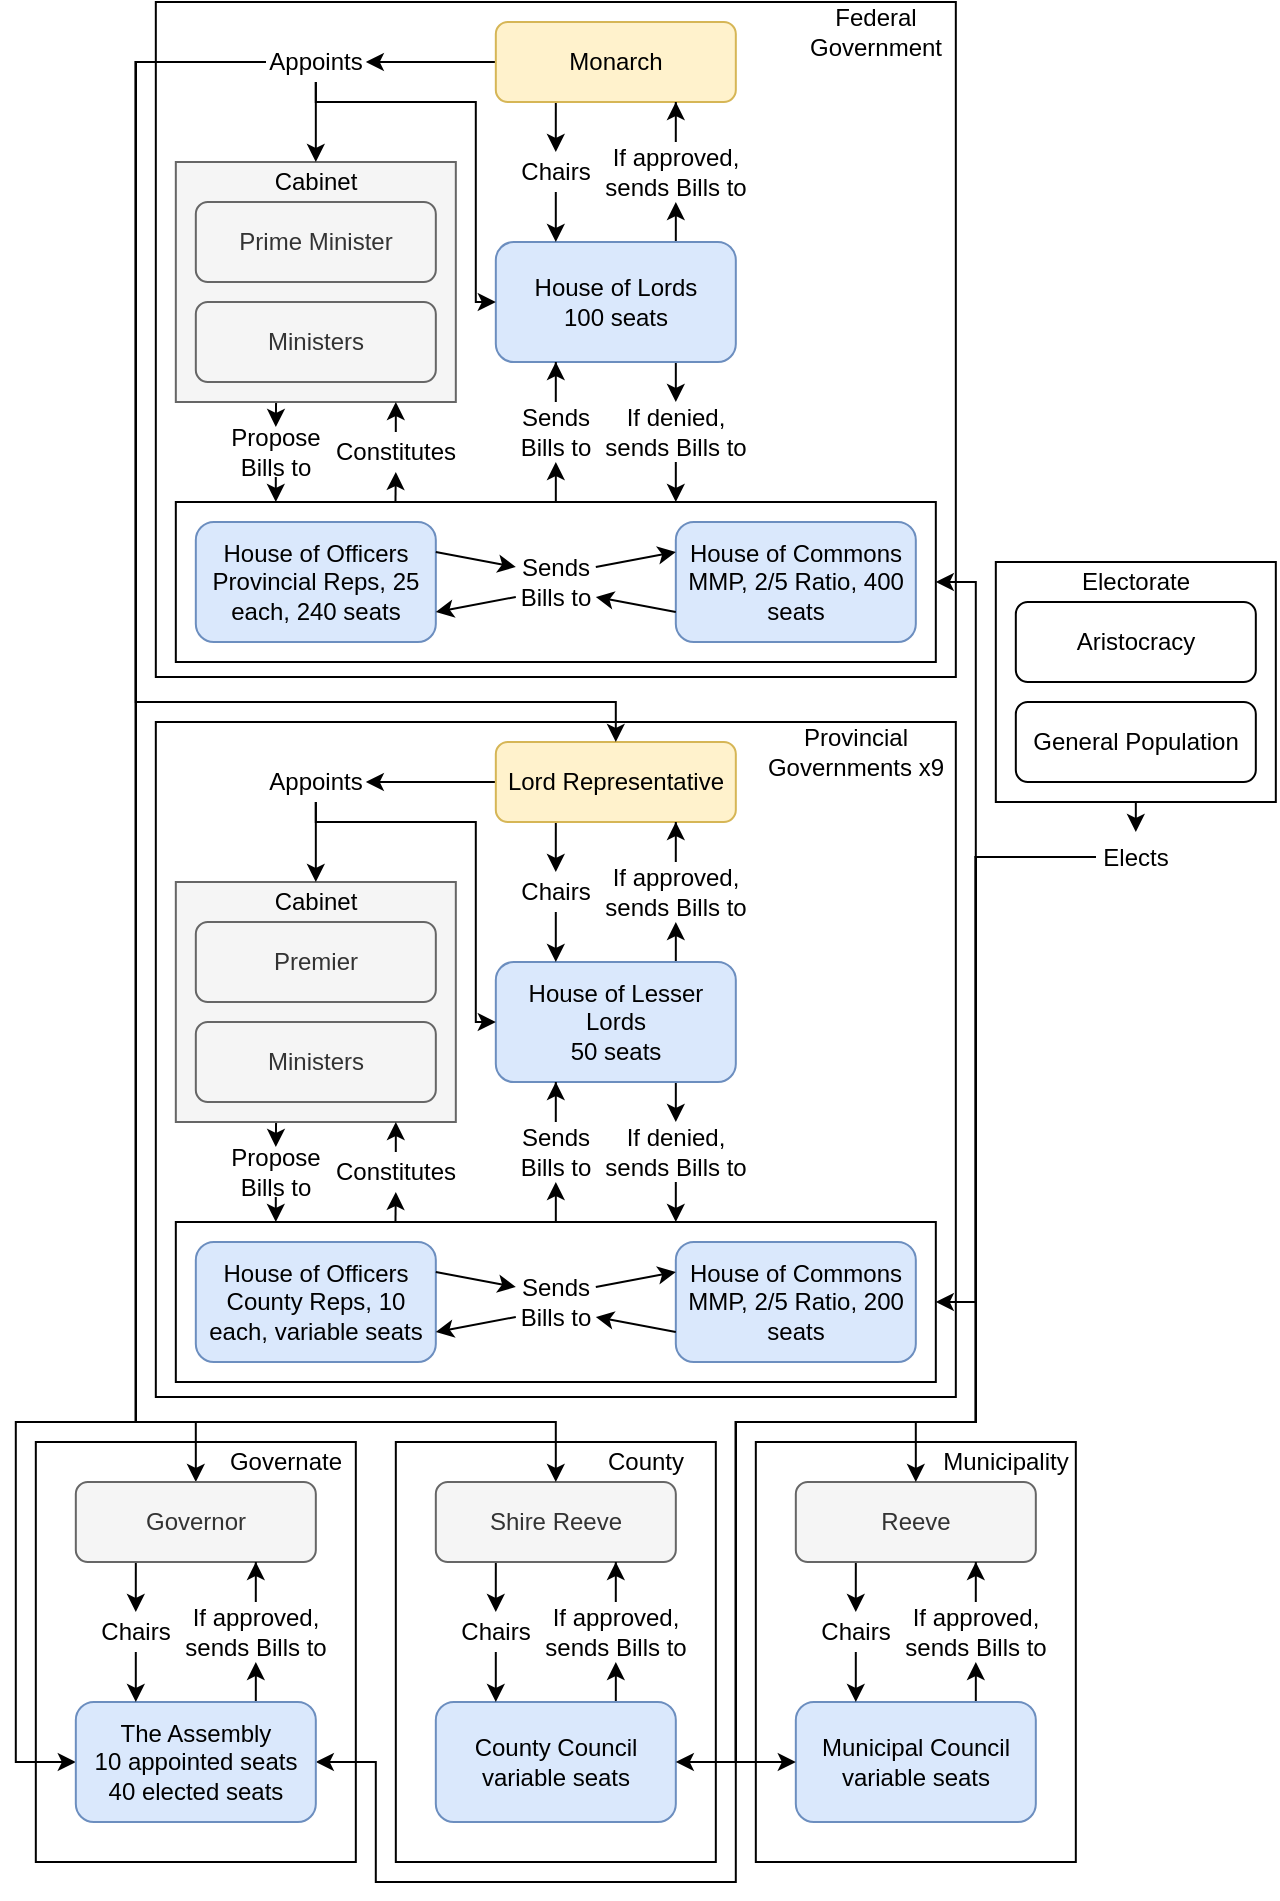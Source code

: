 <mxfile version="21.0.2" type="device"><diagram id="pOs0mMxzfDHAlMAasU0r" name="Page-1"><mxGraphModel dx="1050" dy="541" grid="1" gridSize="10" guides="1" tooltips="1" connect="1" arrows="1" fold="1" page="1" pageScale="1" pageWidth="850" pageHeight="1100" math="0" shadow="0"><root><mxCell id="0"/><mxCell id="1" parent="0"/><mxCell id="HYM-1WMebcbXAW-C8K6S-140" value="" style="rounded=0;whiteSpace=wrap;html=1;" parent="1" vertex="1"><mxGeometry x="19.91" y="730" width="160" height="210" as="geometry"/></mxCell><mxCell id="HYM-1WMebcbXAW-C8K6S-48" value="" style="rounded=0;whiteSpace=wrap;html=1;movable=1;resizable=1;rotatable=1;deletable=1;editable=1;connectable=1;" parent="1" vertex="1"><mxGeometry x="79.91" y="10" width="400" height="337.5" as="geometry"/></mxCell><mxCell id="HYM-1WMebcbXAW-C8K6S-39" style="edgeStyle=orthogonalEdgeStyle;rounded=0;orthogonalLoop=1;jettySize=auto;html=1;entryX=0.5;entryY=0;entryDx=0;entryDy=0;exitX=0.358;exitY=0.998;exitDx=0;exitDy=0;exitPerimeter=0;movable=1;resizable=1;rotatable=1;deletable=1;editable=1;connectable=1;" parent="1" source="HYM-1WMebcbXAW-C8K6S-32" target="HYM-1WMebcbXAW-C8K6S-37" edge="1"><mxGeometry relative="1" as="geometry"><Array as="points"/></mxGeometry></mxCell><mxCell id="HYM-1WMebcbXAW-C8K6S-32" value="" style="rounded=0;whiteSpace=wrap;html=1;fillColor=#f5f5f5;fontColor=#333333;strokeColor=#666666;movable=1;resizable=1;rotatable=1;deletable=1;editable=1;connectable=1;" parent="1" vertex="1"><mxGeometry x="89.91" y="90" width="140" height="120" as="geometry"/></mxCell><mxCell id="HYM-1WMebcbXAW-C8K6S-24" value="" style="rounded=0;whiteSpace=wrap;html=1;" parent="1" vertex="1"><mxGeometry x="499.91" y="290" width="140" height="120" as="geometry"/></mxCell><mxCell id="HYM-1WMebcbXAW-C8K6S-10" style="edgeStyle=orthogonalEdgeStyle;rounded=0;orthogonalLoop=1;jettySize=auto;html=1;entryX=0.5;entryY=1;entryDx=0;entryDy=0;exitX=0.5;exitY=0;exitDx=0;exitDy=0;movable=1;resizable=1;rotatable=1;deletable=1;editable=1;connectable=1;" parent="1" source="HYM-1WMebcbXAW-C8K6S-8" target="HYM-1WMebcbXAW-C8K6S-9" edge="1"><mxGeometry relative="1" as="geometry"/></mxCell><mxCell id="HYM-1WMebcbXAW-C8K6S-34" style="edgeStyle=orthogonalEdgeStyle;rounded=0;orthogonalLoop=1;jettySize=auto;html=1;entryX=0.5;entryY=1;entryDx=0;entryDy=0;exitX=0.289;exitY=-0.003;exitDx=0;exitDy=0;exitPerimeter=0;movable=1;resizable=1;rotatable=1;deletable=1;editable=1;connectable=1;" parent="1" source="HYM-1WMebcbXAW-C8K6S-8" target="HYM-1WMebcbXAW-C8K6S-31" edge="1"><mxGeometry relative="1" as="geometry"/></mxCell><mxCell id="HYM-1WMebcbXAW-C8K6S-8" value="" style="rounded=0;whiteSpace=wrap;html=1;movable=1;resizable=1;rotatable=1;deletable=1;editable=1;connectable=1;" parent="1" vertex="1"><mxGeometry x="89.91" y="260" width="380" height="80" as="geometry"/></mxCell><mxCell id="HYM-1WMebcbXAW-C8K6S-17" style="edgeStyle=orthogonalEdgeStyle;rounded=0;orthogonalLoop=1;jettySize=auto;html=1;exitX=0.25;exitY=1;exitDx=0;exitDy=0;movable=1;resizable=1;rotatable=1;deletable=1;editable=1;connectable=1;" parent="1" source="NDC5zV9RV27wytfkSKQT-1" target="HYM-1WMebcbXAW-C8K6S-14" edge="1"><mxGeometry relative="1" as="geometry"/></mxCell><mxCell id="HYM-1WMebcbXAW-C8K6S-44" style="edgeStyle=orthogonalEdgeStyle;rounded=0;orthogonalLoop=1;jettySize=auto;html=1;movable=1;resizable=1;rotatable=1;deletable=1;editable=1;connectable=1;" parent="1" source="NDC5zV9RV27wytfkSKQT-1" target="HYM-1WMebcbXAW-C8K6S-43" edge="1"><mxGeometry relative="1" as="geometry"/></mxCell><mxCell id="NDC5zV9RV27wytfkSKQT-1" value="Monarch" style="rounded=1;whiteSpace=wrap;html=1;fillColor=#fff2cc;strokeColor=#d6b656;movable=1;resizable=1;rotatable=1;deletable=1;editable=1;connectable=1;" parent="1" vertex="1"><mxGeometry x="249.91" y="20" width="120" height="40" as="geometry"/></mxCell><mxCell id="HYM-1WMebcbXAW-C8K6S-19" style="edgeStyle=orthogonalEdgeStyle;rounded=0;orthogonalLoop=1;jettySize=auto;html=1;entryX=0.5;entryY=1;entryDx=0;entryDy=0;exitX=0.75;exitY=0;exitDx=0;exitDy=0;movable=1;resizable=1;rotatable=1;deletable=1;editable=1;connectable=1;" parent="1" source="ClewzN4aaPg-Dyx83Q_G-1" target="HYM-1WMebcbXAW-C8K6S-12" edge="1"><mxGeometry relative="1" as="geometry"/></mxCell><mxCell id="HYM-1WMebcbXAW-C8K6S-27" style="edgeStyle=orthogonalEdgeStyle;rounded=0;orthogonalLoop=1;jettySize=auto;html=1;entryX=0.5;entryY=0;entryDx=0;entryDy=0;movable=1;resizable=1;rotatable=1;deletable=1;editable=1;connectable=1;" parent="1" source="ClewzN4aaPg-Dyx83Q_G-1" target="HYM-1WMebcbXAW-C8K6S-26" edge="1"><mxGeometry relative="1" as="geometry"><Array as="points"><mxPoint x="339.91" y="160"/><mxPoint x="339.91" y="160"/></Array></mxGeometry></mxCell><mxCell id="ClewzN4aaPg-Dyx83Q_G-1" value="House of Lords&lt;br&gt;100 seats" style="rounded=1;whiteSpace=wrap;html=1;fillColor=#dae8fc;strokeColor=#6c8ebf;movable=1;resizable=1;rotatable=1;deletable=1;editable=1;connectable=1;" parent="1" vertex="1"><mxGeometry x="249.91" y="130" width="120" height="60" as="geometry"/></mxCell><mxCell id="ClewzN4aaPg-Dyx83Q_G-2" value="House of Officers&lt;br&gt;Provincial Reps, 25 each, 240 seats" style="rounded=1;whiteSpace=wrap;html=1;fillColor=#dae8fc;strokeColor=#6c8ebf;movable=1;resizable=1;rotatable=1;deletable=1;editable=1;connectable=1;" parent="1" vertex="1"><mxGeometry x="99.91" y="270" width="120" height="60" as="geometry"/></mxCell><mxCell id="ClewzN4aaPg-Dyx83Q_G-3" value="House of Commons&lt;br&gt;MMP, 2/5 Ratio, 400 seats" style="rounded=1;whiteSpace=wrap;html=1;fillColor=#dae8fc;strokeColor=#6c8ebf;movable=1;resizable=1;rotatable=1;deletable=1;editable=1;connectable=1;" parent="1" vertex="1"><mxGeometry x="339.91" y="270" width="120" height="60" as="geometry"/></mxCell><mxCell id="40gAn0qN_kKVag_iX-q_-1" value="Aristocracy" style="rounded=1;whiteSpace=wrap;html=1;" parent="1" vertex="1"><mxGeometry x="509.91" y="310" width="120" height="40" as="geometry"/></mxCell><mxCell id="HYM-1WMebcbXAW-C8K6S-22" style="edgeStyle=orthogonalEdgeStyle;rounded=0;orthogonalLoop=1;jettySize=auto;html=1;entryX=0.5;entryY=0;entryDx=0;entryDy=0;exitX=0.5;exitY=1;exitDx=0;exitDy=0;" parent="1" source="HYM-1WMebcbXAW-C8K6S-24" target="HYM-1WMebcbXAW-C8K6S-21" edge="1"><mxGeometry relative="1" as="geometry"><mxPoint x="579.91" y="270" as="sourcePoint"/></mxGeometry></mxCell><mxCell id="40gAn0qN_kKVag_iX-q_-2" value="General Population" style="rounded=1;whiteSpace=wrap;html=1;" parent="1" vertex="1"><mxGeometry x="509.91" y="360" width="120" height="40" as="geometry"/></mxCell><mxCell id="HYM-1WMebcbXAW-C8K6S-1" value="Sends Bills to" style="text;html=1;strokeColor=none;fillColor=none;align=center;verticalAlign=middle;whiteSpace=wrap;rounded=0;movable=1;resizable=1;rotatable=1;deletable=1;editable=1;connectable=1;" parent="1" vertex="1"><mxGeometry x="259.91" y="285" width="40" height="30" as="geometry"/></mxCell><mxCell id="HYM-1WMebcbXAW-C8K6S-4" value="" style="endArrow=classic;html=1;rounded=0;exitX=1;exitY=0.25;exitDx=0;exitDy=0;entryX=0;entryY=0.25;entryDx=0;entryDy=0;movable=1;resizable=1;rotatable=1;deletable=1;editable=1;connectable=1;" parent="1" source="ClewzN4aaPg-Dyx83Q_G-2" target="HYM-1WMebcbXAW-C8K6S-1" edge="1"><mxGeometry width="50" height="50" relative="1" as="geometry"><mxPoint x="299.91" y="300" as="sourcePoint"/><mxPoint x="349.91" y="250" as="targetPoint"/></mxGeometry></mxCell><mxCell id="HYM-1WMebcbXAW-C8K6S-5" value="" style="endArrow=classic;html=1;rounded=0;exitX=1;exitY=0.25;exitDx=0;exitDy=0;entryX=0;entryY=0.25;entryDx=0;entryDy=0;movable=1;resizable=1;rotatable=1;deletable=1;editable=1;connectable=1;" parent="1" source="HYM-1WMebcbXAW-C8K6S-1" target="ClewzN4aaPg-Dyx83Q_G-3" edge="1"><mxGeometry width="50" height="50" relative="1" as="geometry"><mxPoint x="299.91" y="300" as="sourcePoint"/><mxPoint x="349.91" y="250" as="targetPoint"/></mxGeometry></mxCell><mxCell id="HYM-1WMebcbXAW-C8K6S-6" value="" style="endArrow=classic;html=1;rounded=0;entryX=1;entryY=0.75;entryDx=0;entryDy=0;exitX=0;exitY=0.75;exitDx=0;exitDy=0;movable=1;resizable=1;rotatable=1;deletable=1;editable=1;connectable=1;" parent="1" source="ClewzN4aaPg-Dyx83Q_G-3" target="HYM-1WMebcbXAW-C8K6S-1" edge="1"><mxGeometry width="50" height="50" relative="1" as="geometry"><mxPoint x="299.91" y="300" as="sourcePoint"/><mxPoint x="349.91" y="250" as="targetPoint"/></mxGeometry></mxCell><mxCell id="HYM-1WMebcbXAW-C8K6S-7" value="" style="endArrow=classic;html=1;rounded=0;entryX=1;entryY=0.75;entryDx=0;entryDy=0;exitX=0;exitY=0.75;exitDx=0;exitDy=0;movable=1;resizable=1;rotatable=1;deletable=1;editable=1;connectable=1;" parent="1" source="HYM-1WMebcbXAW-C8K6S-1" target="ClewzN4aaPg-Dyx83Q_G-2" edge="1"><mxGeometry width="50" height="50" relative="1" as="geometry"><mxPoint x="299.91" y="300" as="sourcePoint"/><mxPoint x="349.91" y="250" as="targetPoint"/></mxGeometry></mxCell><mxCell id="HYM-1WMebcbXAW-C8K6S-11" style="edgeStyle=orthogonalEdgeStyle;rounded=0;orthogonalLoop=1;jettySize=auto;html=1;entryX=0.25;entryY=1;entryDx=0;entryDy=0;movable=1;resizable=1;rotatable=1;deletable=1;editable=1;connectable=1;" parent="1" source="HYM-1WMebcbXAW-C8K6S-9" target="ClewzN4aaPg-Dyx83Q_G-1" edge="1"><mxGeometry relative="1" as="geometry"/></mxCell><mxCell id="HYM-1WMebcbXAW-C8K6S-9" value="Sends Bills to" style="text;html=1;strokeColor=none;fillColor=none;align=center;verticalAlign=middle;whiteSpace=wrap;rounded=0;movable=1;resizable=1;rotatable=1;deletable=1;editable=1;connectable=1;" parent="1" vertex="1"><mxGeometry x="249.91" y="210" width="60" height="30" as="geometry"/></mxCell><mxCell id="HYM-1WMebcbXAW-C8K6S-20" style="edgeStyle=orthogonalEdgeStyle;rounded=0;orthogonalLoop=1;jettySize=auto;html=1;entryX=0.75;entryY=1;entryDx=0;entryDy=0;movable=1;resizable=1;rotatable=1;deletable=1;editable=1;connectable=1;" parent="1" source="HYM-1WMebcbXAW-C8K6S-12" target="NDC5zV9RV27wytfkSKQT-1" edge="1"><mxGeometry relative="1" as="geometry"><mxPoint x="419.91" y="70" as="targetPoint"/><Array as="points"/></mxGeometry></mxCell><mxCell id="HYM-1WMebcbXAW-C8K6S-12" value="If approved, sends Bills to" style="text;html=1;strokeColor=none;fillColor=none;align=center;verticalAlign=middle;whiteSpace=wrap;rounded=0;movable=1;resizable=1;rotatable=1;deletable=1;editable=1;connectable=1;" parent="1" vertex="1"><mxGeometry x="299.91" y="80" width="80" height="30" as="geometry"/></mxCell><mxCell id="HYM-1WMebcbXAW-C8K6S-16" style="edgeStyle=orthogonalEdgeStyle;rounded=0;orthogonalLoop=1;jettySize=auto;html=1;entryX=0.25;entryY=0;entryDx=0;entryDy=0;movable=1;resizable=1;rotatable=1;deletable=1;editable=1;connectable=1;" parent="1" source="HYM-1WMebcbXAW-C8K6S-14" target="ClewzN4aaPg-Dyx83Q_G-1" edge="1"><mxGeometry relative="1" as="geometry"/></mxCell><mxCell id="HYM-1WMebcbXAW-C8K6S-14" value="Chairs" style="text;html=1;strokeColor=none;fillColor=none;align=center;verticalAlign=middle;whiteSpace=wrap;rounded=0;movable=1;resizable=1;rotatable=1;deletable=1;editable=1;connectable=1;" parent="1" vertex="1"><mxGeometry x="259.91" y="85" width="40" height="20" as="geometry"/></mxCell><mxCell id="HYM-1WMebcbXAW-C8K6S-23" style="edgeStyle=orthogonalEdgeStyle;rounded=0;orthogonalLoop=1;jettySize=auto;html=1;entryX=1;entryY=0.5;entryDx=0;entryDy=0;" parent="1" source="HYM-1WMebcbXAW-C8K6S-21" target="HYM-1WMebcbXAW-C8K6S-8" edge="1"><mxGeometry relative="1" as="geometry"><Array as="points"><mxPoint x="489.91" y="438"/><mxPoint x="489.91" y="300"/></Array></mxGeometry></mxCell><mxCell id="HYM-1WMebcbXAW-C8K6S-170" style="edgeStyle=orthogonalEdgeStyle;rounded=0;orthogonalLoop=1;jettySize=auto;html=1;entryX=1;entryY=0.5;entryDx=0;entryDy=0;" parent="1" source="HYM-1WMebcbXAW-C8K6S-21" target="HYM-1WMebcbXAW-C8K6S-135" edge="1"><mxGeometry relative="1" as="geometry"><Array as="points"><mxPoint x="489.91" y="438"/><mxPoint x="489.91" y="720"/><mxPoint x="369.91" y="720"/><mxPoint x="369.91" y="950"/><mxPoint x="189.91" y="950"/><mxPoint x="189.91" y="890"/></Array></mxGeometry></mxCell><mxCell id="HYM-1WMebcbXAW-C8K6S-21" value="Elects" style="text;html=1;strokeColor=none;fillColor=none;align=center;verticalAlign=middle;whiteSpace=wrap;rounded=0;" parent="1" vertex="1"><mxGeometry x="549.91" y="425" width="40" height="25" as="geometry"/></mxCell><mxCell id="HYM-1WMebcbXAW-C8K6S-25" value="Electorate" style="text;html=1;strokeColor=none;fillColor=none;align=center;verticalAlign=middle;whiteSpace=wrap;rounded=0;" parent="1" vertex="1"><mxGeometry x="539.91" y="290" width="60" height="20" as="geometry"/></mxCell><mxCell id="HYM-1WMebcbXAW-C8K6S-28" style="edgeStyle=orthogonalEdgeStyle;rounded=0;orthogonalLoop=1;jettySize=auto;html=1;movable=1;resizable=1;rotatable=1;deletable=1;editable=1;connectable=1;exitX=0.5;exitY=1;exitDx=0;exitDy=0;" parent="1" source="HYM-1WMebcbXAW-C8K6S-26" edge="1"><mxGeometry relative="1" as="geometry"><mxPoint x="339.91" y="260" as="targetPoint"/><Array as="points"><mxPoint x="339.91" y="260"/><mxPoint x="339.91" y="260"/></Array></mxGeometry></mxCell><mxCell id="HYM-1WMebcbXAW-C8K6S-26" value="If denied, sends Bills to" style="text;html=1;strokeColor=none;fillColor=none;align=center;verticalAlign=middle;whiteSpace=wrap;rounded=0;movable=1;resizable=1;rotatable=1;deletable=1;editable=1;connectable=1;" parent="1" vertex="1"><mxGeometry x="299.91" y="210" width="80" height="30" as="geometry"/></mxCell><mxCell id="HYM-1WMebcbXAW-C8K6S-29" value="Prime Minister" style="rounded=1;whiteSpace=wrap;html=1;fillColor=#f5f5f5;strokeColor=#666666;fontColor=#333333;movable=1;resizable=1;rotatable=1;deletable=1;editable=1;connectable=1;" parent="1" vertex="1"><mxGeometry x="99.91" y="110" width="120" height="40" as="geometry"/></mxCell><mxCell id="HYM-1WMebcbXAW-C8K6S-30" value="Ministers" style="rounded=1;whiteSpace=wrap;html=1;fillColor=#f5f5f5;strokeColor=#666666;fontColor=#333333;movable=1;resizable=1;rotatable=1;deletable=1;editable=1;connectable=1;" parent="1" vertex="1"><mxGeometry x="99.91" y="160" width="120" height="40" as="geometry"/></mxCell><mxCell id="HYM-1WMebcbXAW-C8K6S-46" style="edgeStyle=orthogonalEdgeStyle;rounded=0;orthogonalLoop=1;jettySize=auto;html=1;movable=1;resizable=1;rotatable=1;deletable=1;editable=1;connectable=1;" parent="1" source="HYM-1WMebcbXAW-C8K6S-31" edge="1"><mxGeometry relative="1" as="geometry"><mxPoint x="199.91" y="210" as="targetPoint"/><Array as="points"><mxPoint x="199.91" y="220"/><mxPoint x="199.91" y="220"/></Array></mxGeometry></mxCell><mxCell id="HYM-1WMebcbXAW-C8K6S-31" value="Constitutes" style="text;html=1;strokeColor=none;fillColor=none;align=center;verticalAlign=middle;whiteSpace=wrap;rounded=0;movable=1;resizable=1;rotatable=1;deletable=1;editable=1;connectable=1;" parent="1" vertex="1"><mxGeometry x="169.91" y="225" width="60" height="20" as="geometry"/></mxCell><mxCell id="HYM-1WMebcbXAW-C8K6S-33" value="Cabinet" style="text;html=1;strokeColor=none;fillColor=none;align=center;verticalAlign=middle;whiteSpace=wrap;rounded=0;movable=1;resizable=1;rotatable=1;deletable=1;editable=1;connectable=1;" parent="1" vertex="1"><mxGeometry x="129.91" y="90" width="60" height="20" as="geometry"/></mxCell><mxCell id="HYM-1WMebcbXAW-C8K6S-42" style="edgeStyle=orthogonalEdgeStyle;rounded=0;orthogonalLoop=1;jettySize=auto;html=1;movable=1;resizable=1;rotatable=1;deletable=1;editable=1;connectable=1;" parent="1" source="HYM-1WMebcbXAW-C8K6S-37" edge="1"><mxGeometry relative="1" as="geometry"><mxPoint x="139.91" y="260" as="targetPoint"/><Array as="points"><mxPoint x="139.91" y="250"/><mxPoint x="139.91" y="250"/></Array></mxGeometry></mxCell><mxCell id="HYM-1WMebcbXAW-C8K6S-37" value="Propose Bills to" style="text;html=1;strokeColor=none;fillColor=none;align=center;verticalAlign=middle;whiteSpace=wrap;rounded=0;movable=1;resizable=1;rotatable=1;deletable=1;editable=1;connectable=1;" parent="1" vertex="1"><mxGeometry x="109.91" y="222.5" width="60" height="25" as="geometry"/></mxCell><mxCell id="HYM-1WMebcbXAW-C8K6S-47" style="edgeStyle=orthogonalEdgeStyle;rounded=0;orthogonalLoop=1;jettySize=auto;html=1;entryX=0.5;entryY=0;entryDx=0;entryDy=0;movable=1;resizable=1;rotatable=1;deletable=1;editable=1;connectable=1;" parent="1" source="HYM-1WMebcbXAW-C8K6S-43" target="HYM-1WMebcbXAW-C8K6S-33" edge="1"><mxGeometry relative="1" as="geometry"><Array as="points"><mxPoint x="159.91" y="40"/></Array></mxGeometry></mxCell><mxCell id="HYM-1WMebcbXAW-C8K6S-90" style="edgeStyle=orthogonalEdgeStyle;rounded=0;orthogonalLoop=1;jettySize=auto;html=1;entryX=0;entryY=0.5;entryDx=0;entryDy=0;" parent="1" source="HYM-1WMebcbXAW-C8K6S-43" target="ClewzN4aaPg-Dyx83Q_G-1" edge="1"><mxGeometry relative="1" as="geometry"><Array as="points"><mxPoint x="159.91" y="60"/><mxPoint x="239.91" y="60"/><mxPoint x="239.91" y="160"/></Array></mxGeometry></mxCell><mxCell id="HYM-1WMebcbXAW-C8K6S-142" style="edgeStyle=orthogonalEdgeStyle;rounded=0;orthogonalLoop=1;jettySize=auto;html=1;entryX=0.5;entryY=0;entryDx=0;entryDy=0;" parent="1" source="HYM-1WMebcbXAW-C8K6S-43" target="HYM-1WMebcbXAW-C8K6S-133" edge="1"><mxGeometry relative="1" as="geometry"><Array as="points"><mxPoint x="69.91" y="40"/><mxPoint x="69.91" y="720"/><mxPoint x="99.91" y="720"/></Array></mxGeometry></mxCell><mxCell id="HYM-1WMebcbXAW-C8K6S-143" style="edgeStyle=orthogonalEdgeStyle;rounded=0;orthogonalLoop=1;jettySize=auto;html=1;entryX=0;entryY=0.5;entryDx=0;entryDy=0;" parent="1" source="HYM-1WMebcbXAW-C8K6S-43" target="HYM-1WMebcbXAW-C8K6S-135" edge="1"><mxGeometry relative="1" as="geometry"><Array as="points"><mxPoint x="69.91" y="40"/><mxPoint x="69.91" y="720"/><mxPoint x="9.91" y="720"/><mxPoint x="9.91" y="890"/></Array></mxGeometry></mxCell><mxCell id="HYM-1WMebcbXAW-C8K6S-43" value="Appoints" style="text;html=1;strokeColor=none;fillColor=none;align=center;verticalAlign=middle;whiteSpace=wrap;rounded=0;movable=1;resizable=1;rotatable=1;deletable=1;editable=1;connectable=1;" parent="1" vertex="1"><mxGeometry x="134.91" y="30" width="50" height="20" as="geometry"/></mxCell><mxCell id="HYM-1WMebcbXAW-C8K6S-50" value="Federal Government" style="text;html=1;strokeColor=none;fillColor=none;align=center;verticalAlign=middle;whiteSpace=wrap;rounded=0;movable=1;resizable=1;rotatable=1;deletable=1;editable=1;connectable=1;" parent="1" vertex="1"><mxGeometry x="399.91" y="10" width="80" height="30" as="geometry"/></mxCell><mxCell id="HYM-1WMebcbXAW-C8K6S-91" value="" style="rounded=0;whiteSpace=wrap;html=1;movable=1;resizable=1;rotatable=1;deletable=1;editable=1;connectable=1;" parent="1" vertex="1"><mxGeometry x="79.91" y="370" width="400" height="337.5" as="geometry"/></mxCell><mxCell id="HYM-1WMebcbXAW-C8K6S-92" style="edgeStyle=orthogonalEdgeStyle;rounded=0;orthogonalLoop=1;jettySize=auto;html=1;entryX=0.5;entryY=0;entryDx=0;entryDy=0;exitX=0.358;exitY=0.998;exitDx=0;exitDy=0;exitPerimeter=0;movable=1;resizable=1;rotatable=1;deletable=1;editable=1;connectable=1;" parent="1" source="HYM-1WMebcbXAW-C8K6S-93" target="HYM-1WMebcbXAW-C8K6S-124" edge="1"><mxGeometry relative="1" as="geometry"><Array as="points"/></mxGeometry></mxCell><mxCell id="HYM-1WMebcbXAW-C8K6S-93" value="" style="rounded=0;whiteSpace=wrap;html=1;fillColor=#f5f5f5;fontColor=#333333;strokeColor=#666666;movable=1;resizable=1;rotatable=1;deletable=1;editable=1;connectable=1;" parent="1" vertex="1"><mxGeometry x="89.91" y="450" width="140" height="120" as="geometry"/></mxCell><mxCell id="HYM-1WMebcbXAW-C8K6S-94" style="edgeStyle=orthogonalEdgeStyle;rounded=0;orthogonalLoop=1;jettySize=auto;html=1;entryX=0.5;entryY=1;entryDx=0;entryDy=0;exitX=0.5;exitY=0;exitDx=0;exitDy=0;movable=1;resizable=1;rotatable=1;deletable=1;editable=1;connectable=1;" parent="1" source="HYM-1WMebcbXAW-C8K6S-96" target="HYM-1WMebcbXAW-C8K6S-111" edge="1"><mxGeometry relative="1" as="geometry"/></mxCell><mxCell id="HYM-1WMebcbXAW-C8K6S-95" style="edgeStyle=orthogonalEdgeStyle;rounded=0;orthogonalLoop=1;jettySize=auto;html=1;entryX=0.5;entryY=1;entryDx=0;entryDy=0;exitX=0.289;exitY=-0.003;exitDx=0;exitDy=0;exitPerimeter=0;movable=1;resizable=1;rotatable=1;deletable=1;editable=1;connectable=1;" parent="1" source="HYM-1WMebcbXAW-C8K6S-96" target="HYM-1WMebcbXAW-C8K6S-121" edge="1"><mxGeometry relative="1" as="geometry"/></mxCell><mxCell id="HYM-1WMebcbXAW-C8K6S-96" value="" style="rounded=0;whiteSpace=wrap;html=1;movable=1;resizable=1;rotatable=1;deletable=1;editable=1;connectable=1;" parent="1" vertex="1"><mxGeometry x="89.91" y="620" width="380" height="80" as="geometry"/></mxCell><mxCell id="HYM-1WMebcbXAW-C8K6S-97" style="edgeStyle=orthogonalEdgeStyle;rounded=0;orthogonalLoop=1;jettySize=auto;html=1;exitX=0.25;exitY=1;exitDx=0;exitDy=0;movable=1;resizable=1;rotatable=1;deletable=1;editable=1;connectable=1;" parent="1" source="HYM-1WMebcbXAW-C8K6S-99" target="HYM-1WMebcbXAW-C8K6S-115" edge="1"><mxGeometry relative="1" as="geometry"/></mxCell><mxCell id="HYM-1WMebcbXAW-C8K6S-98" style="edgeStyle=orthogonalEdgeStyle;rounded=0;orthogonalLoop=1;jettySize=auto;html=1;movable=1;resizable=1;rotatable=1;deletable=1;editable=1;connectable=1;" parent="1" source="HYM-1WMebcbXAW-C8K6S-99" target="HYM-1WMebcbXAW-C8K6S-127" edge="1"><mxGeometry relative="1" as="geometry"/></mxCell><mxCell id="HYM-1WMebcbXAW-C8K6S-99" value="Lord Representative" style="rounded=1;whiteSpace=wrap;html=1;fillColor=#fff2cc;strokeColor=#d6b656;movable=1;resizable=1;rotatable=1;deletable=1;editable=1;connectable=1;" parent="1" vertex="1"><mxGeometry x="249.91" y="380" width="120" height="40" as="geometry"/></mxCell><mxCell id="HYM-1WMebcbXAW-C8K6S-100" style="edgeStyle=orthogonalEdgeStyle;rounded=0;orthogonalLoop=1;jettySize=auto;html=1;entryX=0.5;entryY=1;entryDx=0;entryDy=0;exitX=0.75;exitY=0;exitDx=0;exitDy=0;movable=1;resizable=1;rotatable=1;deletable=1;editable=1;connectable=1;" parent="1" source="HYM-1WMebcbXAW-C8K6S-102" target="HYM-1WMebcbXAW-C8K6S-113" edge="1"><mxGeometry relative="1" as="geometry"/></mxCell><mxCell id="HYM-1WMebcbXAW-C8K6S-101" style="edgeStyle=orthogonalEdgeStyle;rounded=0;orthogonalLoop=1;jettySize=auto;html=1;entryX=0.5;entryY=0;entryDx=0;entryDy=0;movable=1;resizable=1;rotatable=1;deletable=1;editable=1;connectable=1;" parent="1" source="HYM-1WMebcbXAW-C8K6S-102" target="HYM-1WMebcbXAW-C8K6S-117" edge="1"><mxGeometry relative="1" as="geometry"><Array as="points"><mxPoint x="339.91" y="520"/><mxPoint x="339.91" y="520"/></Array></mxGeometry></mxCell><mxCell id="HYM-1WMebcbXAW-C8K6S-102" value="House of Lesser Lords&lt;br&gt;50 seats" style="rounded=1;whiteSpace=wrap;html=1;fillColor=#dae8fc;strokeColor=#6c8ebf;movable=1;resizable=1;rotatable=1;deletable=1;editable=1;connectable=1;" parent="1" vertex="1"><mxGeometry x="249.91" y="490" width="120" height="60" as="geometry"/></mxCell><mxCell id="HYM-1WMebcbXAW-C8K6S-103" value="House of Officers&lt;br&gt;County Reps, 10 each, variable seats" style="rounded=1;whiteSpace=wrap;html=1;fillColor=#dae8fc;strokeColor=#6c8ebf;movable=1;resizable=1;rotatable=1;deletable=1;editable=1;connectable=1;" parent="1" vertex="1"><mxGeometry x="99.91" y="630" width="120" height="60" as="geometry"/></mxCell><mxCell id="HYM-1WMebcbXAW-C8K6S-104" value="House of Commons&lt;br&gt;MMP, 2/5 Ratio, 200 seats" style="rounded=1;whiteSpace=wrap;html=1;fillColor=#dae8fc;strokeColor=#6c8ebf;movable=1;resizable=1;rotatable=1;deletable=1;editable=1;connectable=1;" parent="1" vertex="1"><mxGeometry x="339.91" y="630" width="120" height="60" as="geometry"/></mxCell><mxCell id="HYM-1WMebcbXAW-C8K6S-105" value="Sends Bills to" style="text;html=1;strokeColor=none;fillColor=none;align=center;verticalAlign=middle;whiteSpace=wrap;rounded=0;movable=1;resizable=1;rotatable=1;deletable=1;editable=1;connectable=1;" parent="1" vertex="1"><mxGeometry x="259.91" y="645" width="40" height="30" as="geometry"/></mxCell><mxCell id="HYM-1WMebcbXAW-C8K6S-106" value="" style="endArrow=classic;html=1;rounded=0;exitX=1;exitY=0.25;exitDx=0;exitDy=0;entryX=0;entryY=0.25;entryDx=0;entryDy=0;movable=1;resizable=1;rotatable=1;deletable=1;editable=1;connectable=1;" parent="1" source="HYM-1WMebcbXAW-C8K6S-103" target="HYM-1WMebcbXAW-C8K6S-105" edge="1"><mxGeometry width="50" height="50" relative="1" as="geometry"><mxPoint x="299.91" y="660" as="sourcePoint"/><mxPoint x="349.91" y="610" as="targetPoint"/></mxGeometry></mxCell><mxCell id="HYM-1WMebcbXAW-C8K6S-107" value="" style="endArrow=classic;html=1;rounded=0;exitX=1;exitY=0.25;exitDx=0;exitDy=0;entryX=0;entryY=0.25;entryDx=0;entryDy=0;movable=1;resizable=1;rotatable=1;deletable=1;editable=1;connectable=1;" parent="1" source="HYM-1WMebcbXAW-C8K6S-105" target="HYM-1WMebcbXAW-C8K6S-104" edge="1"><mxGeometry width="50" height="50" relative="1" as="geometry"><mxPoint x="299.91" y="660" as="sourcePoint"/><mxPoint x="349.91" y="610" as="targetPoint"/></mxGeometry></mxCell><mxCell id="HYM-1WMebcbXAW-C8K6S-108" value="" style="endArrow=classic;html=1;rounded=0;entryX=1;entryY=0.75;entryDx=0;entryDy=0;exitX=0;exitY=0.75;exitDx=0;exitDy=0;movable=1;resizable=1;rotatable=1;deletable=1;editable=1;connectable=1;" parent="1" source="HYM-1WMebcbXAW-C8K6S-104" target="HYM-1WMebcbXAW-C8K6S-105" edge="1"><mxGeometry width="50" height="50" relative="1" as="geometry"><mxPoint x="299.91" y="660" as="sourcePoint"/><mxPoint x="349.91" y="610" as="targetPoint"/></mxGeometry></mxCell><mxCell id="HYM-1WMebcbXAW-C8K6S-109" value="" style="endArrow=classic;html=1;rounded=0;entryX=1;entryY=0.75;entryDx=0;entryDy=0;exitX=0;exitY=0.75;exitDx=0;exitDy=0;movable=1;resizable=1;rotatable=1;deletable=1;editable=1;connectable=1;" parent="1" source="HYM-1WMebcbXAW-C8K6S-105" target="HYM-1WMebcbXAW-C8K6S-103" edge="1"><mxGeometry width="50" height="50" relative="1" as="geometry"><mxPoint x="299.91" y="660" as="sourcePoint"/><mxPoint x="349.91" y="610" as="targetPoint"/></mxGeometry></mxCell><mxCell id="HYM-1WMebcbXAW-C8K6S-110" style="edgeStyle=orthogonalEdgeStyle;rounded=0;orthogonalLoop=1;jettySize=auto;html=1;entryX=0.25;entryY=1;entryDx=0;entryDy=0;movable=1;resizable=1;rotatable=1;deletable=1;editable=1;connectable=1;" parent="1" source="HYM-1WMebcbXAW-C8K6S-111" target="HYM-1WMebcbXAW-C8K6S-102" edge="1"><mxGeometry relative="1" as="geometry"/></mxCell><mxCell id="HYM-1WMebcbXAW-C8K6S-111" value="Sends Bills to" style="text;html=1;strokeColor=none;fillColor=none;align=center;verticalAlign=middle;whiteSpace=wrap;rounded=0;movable=1;resizable=1;rotatable=1;deletable=1;editable=1;connectable=1;" parent="1" vertex="1"><mxGeometry x="249.91" y="570" width="60" height="30" as="geometry"/></mxCell><mxCell id="HYM-1WMebcbXAW-C8K6S-112" style="edgeStyle=orthogonalEdgeStyle;rounded=0;orthogonalLoop=1;jettySize=auto;html=1;entryX=0.75;entryY=1;entryDx=0;entryDy=0;movable=1;resizable=1;rotatable=1;deletable=1;editable=1;connectable=1;" parent="1" source="HYM-1WMebcbXAW-C8K6S-113" target="HYM-1WMebcbXAW-C8K6S-99" edge="1"><mxGeometry relative="1" as="geometry"><mxPoint x="419.91" y="430" as="targetPoint"/><Array as="points"/></mxGeometry></mxCell><mxCell id="HYM-1WMebcbXAW-C8K6S-113" value="If approved, sends Bills to" style="text;html=1;strokeColor=none;fillColor=none;align=center;verticalAlign=middle;whiteSpace=wrap;rounded=0;movable=1;resizable=1;rotatable=1;deletable=1;editable=1;connectable=1;" parent="1" vertex="1"><mxGeometry x="299.91" y="440" width="80" height="30" as="geometry"/></mxCell><mxCell id="HYM-1WMebcbXAW-C8K6S-114" style="edgeStyle=orthogonalEdgeStyle;rounded=0;orthogonalLoop=1;jettySize=auto;html=1;entryX=0.25;entryY=0;entryDx=0;entryDy=0;movable=1;resizable=1;rotatable=1;deletable=1;editable=1;connectable=1;" parent="1" source="HYM-1WMebcbXAW-C8K6S-115" target="HYM-1WMebcbXAW-C8K6S-102" edge="1"><mxGeometry relative="1" as="geometry"/></mxCell><mxCell id="HYM-1WMebcbXAW-C8K6S-115" value="Chairs" style="text;html=1;strokeColor=none;fillColor=none;align=center;verticalAlign=middle;whiteSpace=wrap;rounded=0;movable=1;resizable=1;rotatable=1;deletable=1;editable=1;connectable=1;" parent="1" vertex="1"><mxGeometry x="259.91" y="445" width="40" height="20" as="geometry"/></mxCell><mxCell id="HYM-1WMebcbXAW-C8K6S-116" style="edgeStyle=orthogonalEdgeStyle;rounded=0;orthogonalLoop=1;jettySize=auto;html=1;movable=1;resizable=1;rotatable=1;deletable=1;editable=1;connectable=1;exitX=0.5;exitY=1;exitDx=0;exitDy=0;" parent="1" source="HYM-1WMebcbXAW-C8K6S-117" edge="1"><mxGeometry relative="1" as="geometry"><mxPoint x="339.91" y="620" as="targetPoint"/><Array as="points"><mxPoint x="339.91" y="620"/><mxPoint x="339.91" y="620"/></Array></mxGeometry></mxCell><mxCell id="HYM-1WMebcbXAW-C8K6S-117" value="If denied, sends Bills to" style="text;html=1;strokeColor=none;fillColor=none;align=center;verticalAlign=middle;whiteSpace=wrap;rounded=0;movable=1;resizable=1;rotatable=1;deletable=1;editable=1;connectable=1;" parent="1" vertex="1"><mxGeometry x="299.91" y="570" width="80" height="30" as="geometry"/></mxCell><mxCell id="HYM-1WMebcbXAW-C8K6S-118" value="Premier" style="rounded=1;whiteSpace=wrap;html=1;fillColor=#f5f5f5;strokeColor=#666666;fontColor=#333333;movable=1;resizable=1;rotatable=1;deletable=1;editable=1;connectable=1;" parent="1" vertex="1"><mxGeometry x="99.91" y="470" width="120" height="40" as="geometry"/></mxCell><mxCell id="HYM-1WMebcbXAW-C8K6S-119" value="Ministers" style="rounded=1;whiteSpace=wrap;html=1;fillColor=#f5f5f5;strokeColor=#666666;fontColor=#333333;movable=1;resizable=1;rotatable=1;deletable=1;editable=1;connectable=1;" parent="1" vertex="1"><mxGeometry x="99.91" y="520" width="120" height="40" as="geometry"/></mxCell><mxCell id="HYM-1WMebcbXAW-C8K6S-120" style="edgeStyle=orthogonalEdgeStyle;rounded=0;orthogonalLoop=1;jettySize=auto;html=1;movable=1;resizable=1;rotatable=1;deletable=1;editable=1;connectable=1;" parent="1" source="HYM-1WMebcbXAW-C8K6S-121" edge="1"><mxGeometry relative="1" as="geometry"><mxPoint x="199.91" y="570" as="targetPoint"/><Array as="points"><mxPoint x="199.91" y="580"/><mxPoint x="199.91" y="580"/></Array></mxGeometry></mxCell><mxCell id="HYM-1WMebcbXAW-C8K6S-121" value="Constitutes" style="text;html=1;strokeColor=none;fillColor=none;align=center;verticalAlign=middle;whiteSpace=wrap;rounded=0;movable=1;resizable=1;rotatable=1;deletable=1;editable=1;connectable=1;" parent="1" vertex="1"><mxGeometry x="169.91" y="585" width="60" height="20" as="geometry"/></mxCell><mxCell id="HYM-1WMebcbXAW-C8K6S-122" value="Cabinet" style="text;html=1;strokeColor=none;fillColor=none;align=center;verticalAlign=middle;whiteSpace=wrap;rounded=0;movable=1;resizable=1;rotatable=1;deletable=1;editable=1;connectable=1;" parent="1" vertex="1"><mxGeometry x="129.91" y="450" width="60" height="20" as="geometry"/></mxCell><mxCell id="HYM-1WMebcbXAW-C8K6S-123" style="edgeStyle=orthogonalEdgeStyle;rounded=0;orthogonalLoop=1;jettySize=auto;html=1;movable=1;resizable=1;rotatable=1;deletable=1;editable=1;connectable=1;" parent="1" source="HYM-1WMebcbXAW-C8K6S-124" edge="1"><mxGeometry relative="1" as="geometry"><mxPoint x="139.91" y="620" as="targetPoint"/><Array as="points"><mxPoint x="139.91" y="610"/><mxPoint x="139.91" y="610"/></Array></mxGeometry></mxCell><mxCell id="HYM-1WMebcbXAW-C8K6S-124" value="Propose Bills to" style="text;html=1;strokeColor=none;fillColor=none;align=center;verticalAlign=middle;whiteSpace=wrap;rounded=0;movable=1;resizable=1;rotatable=1;deletable=1;editable=1;connectable=1;" parent="1" vertex="1"><mxGeometry x="109.91" y="582.5" width="60" height="25" as="geometry"/></mxCell><mxCell id="HYM-1WMebcbXAW-C8K6S-125" style="edgeStyle=orthogonalEdgeStyle;rounded=0;orthogonalLoop=1;jettySize=auto;html=1;entryX=0.5;entryY=0;entryDx=0;entryDy=0;movable=1;resizable=1;rotatable=1;deletable=1;editable=1;connectable=1;" parent="1" source="HYM-1WMebcbXAW-C8K6S-127" target="HYM-1WMebcbXAW-C8K6S-122" edge="1"><mxGeometry relative="1" as="geometry"><Array as="points"><mxPoint x="159.91" y="400"/></Array></mxGeometry></mxCell><mxCell id="HYM-1WMebcbXAW-C8K6S-126" style="edgeStyle=orthogonalEdgeStyle;rounded=0;orthogonalLoop=1;jettySize=auto;html=1;entryX=0;entryY=0.5;entryDx=0;entryDy=0;" parent="1" source="HYM-1WMebcbXAW-C8K6S-127" target="HYM-1WMebcbXAW-C8K6S-102" edge="1"><mxGeometry relative="1" as="geometry"><Array as="points"><mxPoint x="159.91" y="420"/><mxPoint x="239.91" y="420"/><mxPoint x="239.91" y="520"/></Array></mxGeometry></mxCell><mxCell id="HYM-1WMebcbXAW-C8K6S-127" value="Appoints" style="text;html=1;strokeColor=none;fillColor=none;align=center;verticalAlign=middle;whiteSpace=wrap;rounded=0;movable=1;resizable=1;rotatable=1;deletable=1;editable=1;connectable=1;" parent="1" vertex="1"><mxGeometry x="134.91" y="390" width="50" height="20" as="geometry"/></mxCell><mxCell id="HYM-1WMebcbXAW-C8K6S-128" value="Provincial Governments x9" style="text;html=1;strokeColor=none;fillColor=none;align=center;verticalAlign=middle;whiteSpace=wrap;rounded=0;movable=1;resizable=1;rotatable=1;deletable=1;editable=1;connectable=1;" parent="1" vertex="1"><mxGeometry x="379.91" y="370" width="100" height="30" as="geometry"/></mxCell><mxCell id="HYM-1WMebcbXAW-C8K6S-89" style="edgeStyle=orthogonalEdgeStyle;rounded=0;orthogonalLoop=1;jettySize=auto;html=1;entryX=0.5;entryY=0;entryDx=0;entryDy=0;" parent="1" source="HYM-1WMebcbXAW-C8K6S-43" target="HYM-1WMebcbXAW-C8K6S-99" edge="1"><mxGeometry relative="1" as="geometry"><mxPoint x="39.91" y="360" as="targetPoint"/><Array as="points"><mxPoint x="69.91" y="40"/><mxPoint x="69.91" y="360"/><mxPoint x="309.91" y="360"/></Array></mxGeometry></mxCell><mxCell id="HYM-1WMebcbXAW-C8K6S-129" style="edgeStyle=orthogonalEdgeStyle;rounded=0;orthogonalLoop=1;jettySize=auto;html=1;entryX=1;entryY=0.5;entryDx=0;entryDy=0;" parent="1" source="HYM-1WMebcbXAW-C8K6S-21" target="HYM-1WMebcbXAW-C8K6S-96" edge="1"><mxGeometry relative="1" as="geometry"><Array as="points"><mxPoint x="489.91" y="438"/><mxPoint x="489.91" y="660"/></Array></mxGeometry></mxCell><mxCell id="HYM-1WMebcbXAW-C8K6S-132" style="edgeStyle=orthogonalEdgeStyle;rounded=0;orthogonalLoop=1;jettySize=auto;html=1;exitX=0.25;exitY=1;exitDx=0;exitDy=0;movable=1;resizable=1;rotatable=1;deletable=1;editable=1;connectable=1;" parent="1" source="HYM-1WMebcbXAW-C8K6S-133" target="HYM-1WMebcbXAW-C8K6S-139" edge="1"><mxGeometry relative="1" as="geometry"/></mxCell><mxCell id="HYM-1WMebcbXAW-C8K6S-133" value="Governor" style="rounded=1;whiteSpace=wrap;html=1;fillColor=#f5f5f5;strokeColor=#666666;movable=1;resizable=1;rotatable=1;deletable=1;editable=1;connectable=1;fontColor=#333333;" parent="1" vertex="1"><mxGeometry x="39.91" y="750" width="120" height="40" as="geometry"/></mxCell><mxCell id="HYM-1WMebcbXAW-C8K6S-134" style="edgeStyle=orthogonalEdgeStyle;rounded=0;orthogonalLoop=1;jettySize=auto;html=1;entryX=0.5;entryY=1;entryDx=0;entryDy=0;exitX=0.75;exitY=0;exitDx=0;exitDy=0;movable=1;resizable=1;rotatable=1;deletable=1;editable=1;connectable=1;" parent="1" source="HYM-1WMebcbXAW-C8K6S-135" target="HYM-1WMebcbXAW-C8K6S-137" edge="1"><mxGeometry relative="1" as="geometry"/></mxCell><mxCell id="HYM-1WMebcbXAW-C8K6S-135" value="The Assembly&lt;br&gt;10 appointed seats&lt;br&gt;40 elected seats" style="rounded=1;whiteSpace=wrap;html=1;fillColor=#dae8fc;strokeColor=#6c8ebf;movable=1;resizable=1;rotatable=1;deletable=1;editable=1;connectable=1;" parent="1" vertex="1"><mxGeometry x="39.91" y="860" width="120" height="60" as="geometry"/></mxCell><mxCell id="HYM-1WMebcbXAW-C8K6S-136" style="edgeStyle=orthogonalEdgeStyle;rounded=0;orthogonalLoop=1;jettySize=auto;html=1;entryX=0.75;entryY=1;entryDx=0;entryDy=0;movable=1;resizable=1;rotatable=1;deletable=1;editable=1;connectable=1;" parent="1" source="HYM-1WMebcbXAW-C8K6S-137" target="HYM-1WMebcbXAW-C8K6S-133" edge="1"><mxGeometry relative="1" as="geometry"><mxPoint x="209.91" y="800" as="targetPoint"/><Array as="points"/></mxGeometry></mxCell><mxCell id="HYM-1WMebcbXAW-C8K6S-137" value="If approved, sends Bills to" style="text;html=1;strokeColor=none;fillColor=none;align=center;verticalAlign=middle;whiteSpace=wrap;rounded=0;movable=1;resizable=1;rotatable=1;deletable=1;editable=1;connectable=1;" parent="1" vertex="1"><mxGeometry x="89.91" y="810" width="80" height="30" as="geometry"/></mxCell><mxCell id="HYM-1WMebcbXAW-C8K6S-138" style="edgeStyle=orthogonalEdgeStyle;rounded=0;orthogonalLoop=1;jettySize=auto;html=1;entryX=0.25;entryY=0;entryDx=0;entryDy=0;movable=1;resizable=1;rotatable=1;deletable=1;editable=1;connectable=1;" parent="1" source="HYM-1WMebcbXAW-C8K6S-139" target="HYM-1WMebcbXAW-C8K6S-135" edge="1"><mxGeometry relative="1" as="geometry"/></mxCell><mxCell id="HYM-1WMebcbXAW-C8K6S-139" value="Chairs" style="text;html=1;strokeColor=none;fillColor=none;align=center;verticalAlign=middle;whiteSpace=wrap;rounded=0;movable=1;resizable=1;rotatable=1;deletable=1;editable=1;connectable=1;" parent="1" vertex="1"><mxGeometry x="49.91" y="815" width="40" height="20" as="geometry"/></mxCell><mxCell id="HYM-1WMebcbXAW-C8K6S-141" value="Governate" style="text;html=1;strokeColor=none;fillColor=none;align=center;verticalAlign=middle;whiteSpace=wrap;rounded=0;movable=1;resizable=1;rotatable=1;deletable=1;editable=1;connectable=1;" parent="1" vertex="1"><mxGeometry x="109.91" y="730" width="70" height="20" as="geometry"/></mxCell><mxCell id="HYM-1WMebcbXAW-C8K6S-144" value="" style="rounded=0;whiteSpace=wrap;html=1;" parent="1" vertex="1"><mxGeometry x="379.91" y="730" width="160" height="210" as="geometry"/></mxCell><mxCell id="HYM-1WMebcbXAW-C8K6S-145" style="edgeStyle=orthogonalEdgeStyle;rounded=0;orthogonalLoop=1;jettySize=auto;html=1;exitX=0.25;exitY=1;exitDx=0;exitDy=0;movable=1;resizable=1;rotatable=1;deletable=1;editable=1;connectable=1;" parent="1" source="HYM-1WMebcbXAW-C8K6S-146" target="HYM-1WMebcbXAW-C8K6S-152" edge="1"><mxGeometry relative="1" as="geometry"/></mxCell><mxCell id="HYM-1WMebcbXAW-C8K6S-146" value="Reeve" style="rounded=1;whiteSpace=wrap;html=1;fillColor=#f5f5f5;strokeColor=#666666;movable=1;resizable=1;rotatable=1;deletable=1;editable=1;connectable=1;fontColor=#333333;" parent="1" vertex="1"><mxGeometry x="399.91" y="750" width="120" height="40" as="geometry"/></mxCell><mxCell id="HYM-1WMebcbXAW-C8K6S-147" style="edgeStyle=orthogonalEdgeStyle;rounded=0;orthogonalLoop=1;jettySize=auto;html=1;entryX=0.5;entryY=1;entryDx=0;entryDy=0;exitX=0.75;exitY=0;exitDx=0;exitDy=0;movable=1;resizable=1;rotatable=1;deletable=1;editable=1;connectable=1;" parent="1" source="HYM-1WMebcbXAW-C8K6S-148" target="HYM-1WMebcbXAW-C8K6S-150" edge="1"><mxGeometry relative="1" as="geometry"/></mxCell><mxCell id="HYM-1WMebcbXAW-C8K6S-148" value="Municipal Council&lt;br&gt;variable seats" style="rounded=1;whiteSpace=wrap;html=1;fillColor=#dae8fc;strokeColor=#6c8ebf;movable=1;resizable=1;rotatable=1;deletable=1;editable=1;connectable=1;" parent="1" vertex="1"><mxGeometry x="399.91" y="860" width="120" height="60" as="geometry"/></mxCell><mxCell id="HYM-1WMebcbXAW-C8K6S-149" style="edgeStyle=orthogonalEdgeStyle;rounded=0;orthogonalLoop=1;jettySize=auto;html=1;entryX=0.75;entryY=1;entryDx=0;entryDy=0;movable=1;resizable=1;rotatable=1;deletable=1;editable=1;connectable=1;" parent="1" source="HYM-1WMebcbXAW-C8K6S-150" target="HYM-1WMebcbXAW-C8K6S-146" edge="1"><mxGeometry relative="1" as="geometry"><mxPoint x="569.91" y="800" as="targetPoint"/><Array as="points"/></mxGeometry></mxCell><mxCell id="HYM-1WMebcbXAW-C8K6S-150" value="If approved, sends Bills to" style="text;html=1;strokeColor=none;fillColor=none;align=center;verticalAlign=middle;whiteSpace=wrap;rounded=0;movable=1;resizable=1;rotatable=1;deletable=1;editable=1;connectable=1;" parent="1" vertex="1"><mxGeometry x="449.91" y="810" width="80" height="30" as="geometry"/></mxCell><mxCell id="HYM-1WMebcbXAW-C8K6S-151" style="edgeStyle=orthogonalEdgeStyle;rounded=0;orthogonalLoop=1;jettySize=auto;html=1;entryX=0.25;entryY=0;entryDx=0;entryDy=0;movable=1;resizable=1;rotatable=1;deletable=1;editable=1;connectable=1;" parent="1" source="HYM-1WMebcbXAW-C8K6S-152" target="HYM-1WMebcbXAW-C8K6S-148" edge="1"><mxGeometry relative="1" as="geometry"/></mxCell><mxCell id="HYM-1WMebcbXAW-C8K6S-152" value="Chairs" style="text;html=1;strokeColor=none;fillColor=none;align=center;verticalAlign=middle;whiteSpace=wrap;rounded=0;movable=1;resizable=1;rotatable=1;deletable=1;editable=1;connectable=1;" parent="1" vertex="1"><mxGeometry x="409.91" y="815" width="40" height="20" as="geometry"/></mxCell><mxCell id="HYM-1WMebcbXAW-C8K6S-153" value="Municipality" style="text;html=1;strokeColor=none;fillColor=none;align=center;verticalAlign=middle;whiteSpace=wrap;rounded=0;movable=1;resizable=1;rotatable=1;deletable=1;editable=1;connectable=1;" parent="1" vertex="1"><mxGeometry x="469.91" y="730" width="70" height="20" as="geometry"/></mxCell><mxCell id="HYM-1WMebcbXAW-C8K6S-154" value="" style="rounded=0;whiteSpace=wrap;html=1;" parent="1" vertex="1"><mxGeometry x="199.91" y="730" width="160" height="210" as="geometry"/></mxCell><mxCell id="HYM-1WMebcbXAW-C8K6S-155" style="edgeStyle=orthogonalEdgeStyle;rounded=0;orthogonalLoop=1;jettySize=auto;html=1;exitX=0.25;exitY=1;exitDx=0;exitDy=0;movable=1;resizable=1;rotatable=1;deletable=1;editable=1;connectable=1;" parent="1" source="HYM-1WMebcbXAW-C8K6S-156" target="HYM-1WMebcbXAW-C8K6S-162" edge="1"><mxGeometry relative="1" as="geometry"/></mxCell><mxCell id="HYM-1WMebcbXAW-C8K6S-156" value="Shire Reeve" style="rounded=1;whiteSpace=wrap;html=1;fillColor=#f5f5f5;strokeColor=#666666;movable=1;resizable=1;rotatable=1;deletable=1;editable=1;connectable=1;fontColor=#333333;" parent="1" vertex="1"><mxGeometry x="219.91" y="750" width="120" height="40" as="geometry"/></mxCell><mxCell id="HYM-1WMebcbXAW-C8K6S-157" style="edgeStyle=orthogonalEdgeStyle;rounded=0;orthogonalLoop=1;jettySize=auto;html=1;entryX=0.5;entryY=1;entryDx=0;entryDy=0;exitX=0.75;exitY=0;exitDx=0;exitDy=0;movable=1;resizable=1;rotatable=1;deletable=1;editable=1;connectable=1;" parent="1" source="HYM-1WMebcbXAW-C8K6S-158" target="HYM-1WMebcbXAW-C8K6S-160" edge="1"><mxGeometry relative="1" as="geometry"/></mxCell><mxCell id="HYM-1WMebcbXAW-C8K6S-158" value="County Council&lt;br&gt;variable seats" style="rounded=1;whiteSpace=wrap;html=1;fillColor=#dae8fc;strokeColor=#6c8ebf;movable=1;resizable=1;rotatable=1;deletable=1;editable=1;connectable=1;" parent="1" vertex="1"><mxGeometry x="219.91" y="860" width="120" height="60" as="geometry"/></mxCell><mxCell id="HYM-1WMebcbXAW-C8K6S-159" style="edgeStyle=orthogonalEdgeStyle;rounded=0;orthogonalLoop=1;jettySize=auto;html=1;entryX=0.75;entryY=1;entryDx=0;entryDy=0;movable=1;resizable=1;rotatable=1;deletable=1;editable=1;connectable=1;" parent="1" source="HYM-1WMebcbXAW-C8K6S-160" target="HYM-1WMebcbXAW-C8K6S-156" edge="1"><mxGeometry relative="1" as="geometry"><mxPoint x="389.91" y="800" as="targetPoint"/><Array as="points"/></mxGeometry></mxCell><mxCell id="HYM-1WMebcbXAW-C8K6S-160" value="If approved, sends Bills to" style="text;html=1;strokeColor=none;fillColor=none;align=center;verticalAlign=middle;whiteSpace=wrap;rounded=0;movable=1;resizable=1;rotatable=1;deletable=1;editable=1;connectable=1;" parent="1" vertex="1"><mxGeometry x="269.91" y="810" width="80" height="30" as="geometry"/></mxCell><mxCell id="HYM-1WMebcbXAW-C8K6S-161" style="edgeStyle=orthogonalEdgeStyle;rounded=0;orthogonalLoop=1;jettySize=auto;html=1;entryX=0.25;entryY=0;entryDx=0;entryDy=0;movable=1;resizable=1;rotatable=1;deletable=1;editable=1;connectable=1;" parent="1" source="HYM-1WMebcbXAW-C8K6S-162" target="HYM-1WMebcbXAW-C8K6S-158" edge="1"><mxGeometry relative="1" as="geometry"/></mxCell><mxCell id="HYM-1WMebcbXAW-C8K6S-162" value="Chairs" style="text;html=1;strokeColor=none;fillColor=none;align=center;verticalAlign=middle;whiteSpace=wrap;rounded=0;movable=1;resizable=1;rotatable=1;deletable=1;editable=1;connectable=1;" parent="1" vertex="1"><mxGeometry x="229.91" y="815" width="40" height="20" as="geometry"/></mxCell><mxCell id="HYM-1WMebcbXAW-C8K6S-163" value="County" style="text;html=1;strokeColor=none;fillColor=none;align=center;verticalAlign=middle;whiteSpace=wrap;rounded=0;movable=1;resizable=1;rotatable=1;deletable=1;editable=1;connectable=1;" parent="1" vertex="1"><mxGeometry x="289.91" y="730" width="70" height="20" as="geometry"/></mxCell><mxCell id="HYM-1WMebcbXAW-C8K6S-164" style="edgeStyle=orthogonalEdgeStyle;rounded=0;orthogonalLoop=1;jettySize=auto;html=1;" parent="1" source="HYM-1WMebcbXAW-C8K6S-43" target="HYM-1WMebcbXAW-C8K6S-156" edge="1"><mxGeometry relative="1" as="geometry"><Array as="points"><mxPoint x="69.91" y="40"/><mxPoint x="69.91" y="720"/><mxPoint x="279.91" y="720"/></Array></mxGeometry></mxCell><mxCell id="HYM-1WMebcbXAW-C8K6S-165" style="edgeStyle=orthogonalEdgeStyle;rounded=0;orthogonalLoop=1;jettySize=auto;html=1;entryX=0.5;entryY=0;entryDx=0;entryDy=0;" parent="1" source="HYM-1WMebcbXAW-C8K6S-21" target="HYM-1WMebcbXAW-C8K6S-146" edge="1"><mxGeometry relative="1" as="geometry"><Array as="points"><mxPoint x="489.91" y="438"/><mxPoint x="489.91" y="720"/><mxPoint x="459.91" y="720"/></Array></mxGeometry></mxCell><mxCell id="HYM-1WMebcbXAW-C8K6S-166" style="edgeStyle=orthogonalEdgeStyle;rounded=0;orthogonalLoop=1;jettySize=auto;html=1;entryX=0;entryY=0.5;entryDx=0;entryDy=0;" parent="1" source="HYM-1WMebcbXAW-C8K6S-21" target="HYM-1WMebcbXAW-C8K6S-148" edge="1"><mxGeometry relative="1" as="geometry"><Array as="points"><mxPoint x="489.91" y="438"/><mxPoint x="489.91" y="720"/><mxPoint x="369.91" y="720"/><mxPoint x="369.91" y="890"/></Array></mxGeometry></mxCell><mxCell id="HYM-1WMebcbXAW-C8K6S-167" style="edgeStyle=orthogonalEdgeStyle;rounded=0;orthogonalLoop=1;jettySize=auto;html=1;entryX=1;entryY=0.5;entryDx=0;entryDy=0;" parent="1" source="HYM-1WMebcbXAW-C8K6S-21" target="HYM-1WMebcbXAW-C8K6S-158" edge="1"><mxGeometry relative="1" as="geometry"><Array as="points"><mxPoint x="489.91" y="438"/><mxPoint x="489.91" y="720"/><mxPoint x="369.91" y="720"/><mxPoint x="369.91" y="890"/></Array></mxGeometry></mxCell></root></mxGraphModel></diagram></mxfile>